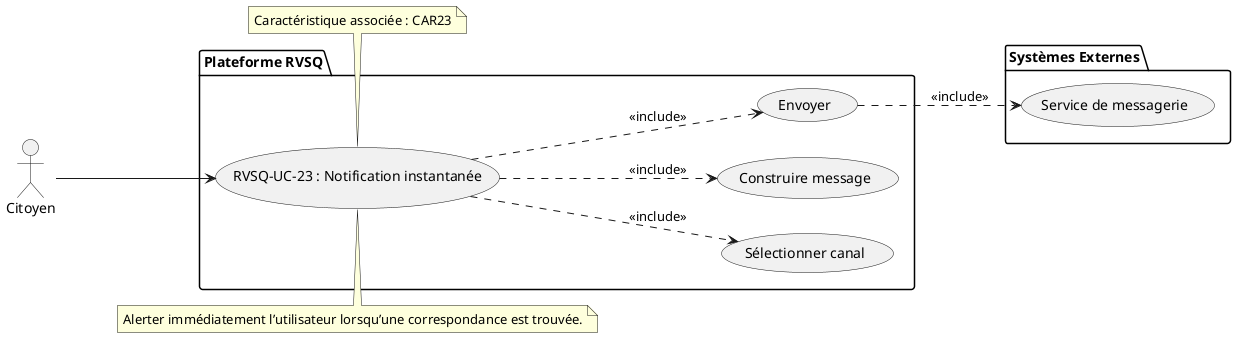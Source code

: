 @startuml RVSQ-UC-23_Alerter_Utilisateur_Disponibilite
left to right direction
actor "Citoyen" as a1

package "Plateforme RVSQ" {
  usecase "RVSQ-UC-23 : Notification instantanée" as UC23
  usecase "Sélectionner canal" as UC23_1
  usecase "Construire message" as UC23_2
  usecase "Envoyer" as UC23_3
}

package "Systèmes Externes" {
  usecase "Service de messagerie" as MSG
}

a1 --> UC23

UC23 ..> UC23_1 : <<include>>
UC23 ..> UC23_2 : <<include>>
UC23 ..> UC23_3 : <<include>>
UC23_3 ..> MSG : <<include>>

note top of UC23
Alerter immédiatement l’utilisateur lorsqu’une correspondance est trouvée.
end note

note bottom of UC23
Caractéristique associée : CAR23
end note
@enduml